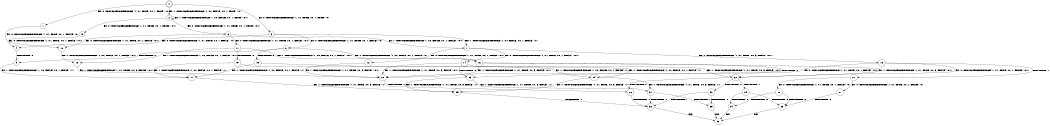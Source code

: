 digraph BCG {
size = "7, 10.5";
center = TRUE;
node [shape = circle];
0 [peripheries = 2];
0 -> 1 [label = "EX !0 !ATOMIC_EXCH_BRANCH (1, +1, TRUE, +0, 1, TRUE) !:0:"];
0 -> 2 [label = "EX !1 !ATOMIC_EXCH_BRANCH (1, +0, FALSE, +0, 1, TRUE) !:0:"];
0 -> 3 [label = "EX !0 !ATOMIC_EXCH_BRANCH (1, +1, TRUE, +0, 1, TRUE) !:0:"];
1 -> 4 [label = "EX !0 !ATOMIC_EXCH_BRANCH (1, +1, TRUE, +0, 1, FALSE) !:0:"];
2 -> 5 [label = "EX !0 !ATOMIC_EXCH_BRANCH (1, +1, TRUE, +0, 1, TRUE) !:0:1:"];
2 -> 6 [label = "EX !0 !ATOMIC_EXCH_BRANCH (1, +1, TRUE, +0, 1, TRUE) !:0:1:"];
2 -> 2 [label = "EX !1 !ATOMIC_EXCH_BRANCH (1, +0, FALSE, +0, 1, TRUE) !:0:1:"];
3 -> 4 [label = "EX !0 !ATOMIC_EXCH_BRANCH (1, +1, TRUE, +0, 1, FALSE) !:0:"];
3 -> 7 [label = "EX !1 !ATOMIC_EXCH_BRANCH (1, +0, FALSE, +0, 1, FALSE) !:0:"];
3 -> 8 [label = "EX !0 !ATOMIC_EXCH_BRANCH (1, +1, TRUE, +0, 1, FALSE) !:0:"];
4 -> 9 [label = "TERMINATE !0"];
5 -> 10 [label = "EX !0 !ATOMIC_EXCH_BRANCH (1, +1, TRUE, +0, 1, FALSE) !:0:1:"];
6 -> 10 [label = "EX !0 !ATOMIC_EXCH_BRANCH (1, +1, TRUE, +0, 1, FALSE) !:0:1:"];
6 -> 7 [label = "EX !1 !ATOMIC_EXCH_BRANCH (1, +0, FALSE, +0, 1, FALSE) !:0:1:"];
6 -> 11 [label = "EX !0 !ATOMIC_EXCH_BRANCH (1, +1, TRUE, +0, 1, FALSE) !:0:1:"];
7 -> 12 [label = "EX !0 !ATOMIC_EXCH_BRANCH (1, +1, TRUE, +0, 1, FALSE) !:0:1:"];
7 -> 13 [label = "EX !1 !ATOMIC_EXCH_BRANCH (1, +1, TRUE, +0, 3, FALSE) !:0:1:"];
7 -> 14 [label = "EX !0 !ATOMIC_EXCH_BRANCH (1, +1, TRUE, +0, 1, FALSE) !:0:1:"];
8 -> 9 [label = "TERMINATE !0"];
8 -> 15 [label = "TERMINATE !0"];
8 -> 16 [label = "EX !1 !ATOMIC_EXCH_BRANCH (1, +0, FALSE, +0, 1, FALSE) !:0:"];
9 -> 17 [label = "EX !1 !ATOMIC_EXCH_BRANCH (1, +0, FALSE, +0, 1, FALSE) !:1:"];
10 -> 18 [label = "EX !1 !ATOMIC_EXCH_BRANCH (1, +0, FALSE, +0, 1, FALSE) !:0:1:"];
11 -> 18 [label = "EX !1 !ATOMIC_EXCH_BRANCH (1, +0, FALSE, +0, 1, FALSE) !:0:1:"];
11 -> 19 [label = "TERMINATE !0"];
11 -> 16 [label = "EX !1 !ATOMIC_EXCH_BRANCH (1, +0, FALSE, +0, 1, FALSE) !:0:1:"];
12 -> 20 [label = "EX !1 !ATOMIC_EXCH_BRANCH (1, +1, TRUE, +0, 3, FALSE) !:0:1:"];
13 -> 20 [label = "EX !0 !ATOMIC_EXCH_BRANCH (1, +1, TRUE, +0, 1, FALSE) !:0:1:"];
13 -> 21 [label = "TERMINATE !1"];
13 -> 22 [label = "EX !0 !ATOMIC_EXCH_BRANCH (1, +1, TRUE, +0, 1, FALSE) !:0:1:"];
14 -> 20 [label = "EX !1 !ATOMIC_EXCH_BRANCH (1, +1, TRUE, +0, 3, FALSE) !:0:1:"];
14 -> 23 [label = "TERMINATE !0"];
14 -> 22 [label = "EX !1 !ATOMIC_EXCH_BRANCH (1, +1, TRUE, +0, 3, FALSE) !:0:1:"];
15 -> 17 [label = "EX !1 !ATOMIC_EXCH_BRANCH (1, +0, FALSE, +0, 1, FALSE) !:1:"];
15 -> 24 [label = "EX !1 !ATOMIC_EXCH_BRANCH (1, +0, FALSE, +0, 1, FALSE) !:1:"];
16 -> 20 [label = "EX !1 !ATOMIC_EXCH_BRANCH (1, +1, TRUE, +0, 3, FALSE) !:0:1:"];
16 -> 23 [label = "TERMINATE !0"];
16 -> 22 [label = "EX !1 !ATOMIC_EXCH_BRANCH (1, +1, TRUE, +0, 3, FALSE) !:0:1:"];
17 -> 25 [label = "EX !1 !ATOMIC_EXCH_BRANCH (1, +1, TRUE, +0, 3, FALSE) !:1:"];
18 -> 20 [label = "EX !1 !ATOMIC_EXCH_BRANCH (1, +1, TRUE, +0, 3, FALSE) !:0:1:"];
19 -> 17 [label = "EX !1 !ATOMIC_EXCH_BRANCH (1, +0, FALSE, +0, 1, FALSE) !:1:"];
19 -> 24 [label = "EX !1 !ATOMIC_EXCH_BRANCH (1, +0, FALSE, +0, 1, FALSE) !:1:"];
20 -> 26 [label = "TERMINATE !0"];
21 -> 27 [label = "EX !0 !ATOMIC_EXCH_BRANCH (1, +1, TRUE, +0, 1, FALSE) !:0:"];
21 -> 28 [label = "EX !0 !ATOMIC_EXCH_BRANCH (1, +1, TRUE, +0, 1, FALSE) !:0:"];
22 -> 26 [label = "TERMINATE !0"];
22 -> 29 [label = "TERMINATE !1"];
22 -> 30 [label = "TERMINATE !0"];
23 -> 25 [label = "EX !1 !ATOMIC_EXCH_BRANCH (1, +1, TRUE, +0, 3, FALSE) !:1:"];
23 -> 31 [label = "EX !1 !ATOMIC_EXCH_BRANCH (1, +1, TRUE, +0, 3, FALSE) !:1:"];
24 -> 25 [label = "EX !1 !ATOMIC_EXCH_BRANCH (1, +1, TRUE, +0, 3, FALSE) !:1:"];
24 -> 31 [label = "EX !1 !ATOMIC_EXCH_BRANCH (1, +1, TRUE, +0, 3, FALSE) !:1:"];
25 -> 32 [label = "TERMINATE !1"];
26 -> 32 [label = "TERMINATE !1"];
27 -> 33 [label = "TERMINATE !0"];
28 -> 33 [label = "TERMINATE !0"];
28 -> 34 [label = "TERMINATE !0"];
29 -> 33 [label = "TERMINATE !0"];
29 -> 34 [label = "TERMINATE !0"];
30 -> 32 [label = "TERMINATE !1"];
30 -> 35 [label = "TERMINATE !1"];
31 -> 32 [label = "TERMINATE !1"];
31 -> 35 [label = "TERMINATE !1"];
32 -> 36 [label = "exit"];
33 -> 36 [label = "exit"];
34 -> 36 [label = "exit"];
35 -> 36 [label = "exit"];
}
